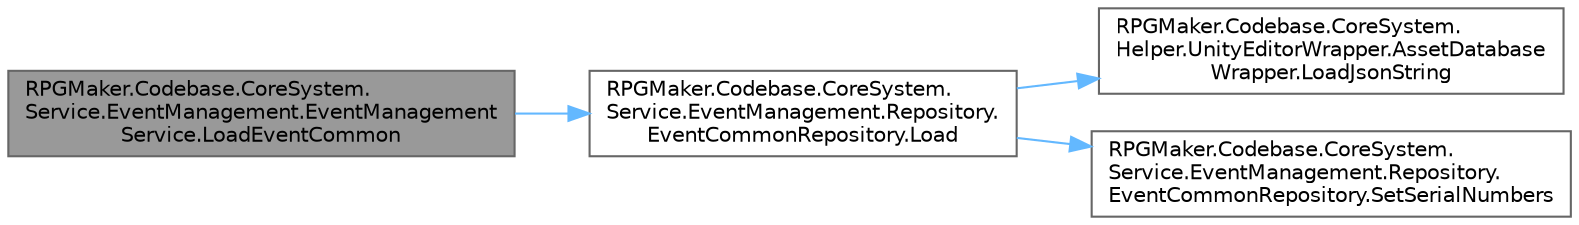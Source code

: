 digraph "RPGMaker.Codebase.CoreSystem.Service.EventManagement.EventManagementService.LoadEventCommon"
{
 // LATEX_PDF_SIZE
  bgcolor="transparent";
  edge [fontname=Helvetica,fontsize=10,labelfontname=Helvetica,labelfontsize=10];
  node [fontname=Helvetica,fontsize=10,shape=box,height=0.2,width=0.4];
  rankdir="LR";
  Node1 [id="Node000001",label="RPGMaker.Codebase.CoreSystem.\lService.EventManagement.EventManagement\lService.LoadEventCommon",height=0.2,width=0.4,color="gray40", fillcolor="grey60", style="filled", fontcolor="black",tooltip="😁 イベント共通読込"];
  Node1 -> Node2 [id="edge1_Node000001_Node000002",color="steelblue1",style="solid",tooltip=" "];
  Node2 [id="Node000002",label="RPGMaker.Codebase.CoreSystem.\lService.EventManagement.Repository.\lEventCommonRepository.Load",height=0.2,width=0.4,color="grey40", fillcolor="white", style="filled",URL="$d8/d23/class_r_p_g_maker_1_1_codebase_1_1_core_system_1_1_service_1_1_event_management_1_1_repository_1_1_event_common_repository.html#a2bf59fde3c5abbc68439597d156e4d45",tooltip="😁 読込"];
  Node2 -> Node3 [id="edge2_Node000002_Node000003",color="steelblue1",style="solid",tooltip=" "];
  Node3 [id="Node000003",label="RPGMaker.Codebase.CoreSystem.\lHelper.UnityEditorWrapper.AssetDatabase\lWrapper.LoadJsonString",height=0.2,width=0.4,color="grey40", fillcolor="white", style="filled",URL="$d9/d20/class_r_p_g_maker_1_1_codebase_1_1_core_system_1_1_helper_1_1_unity_editor_wrapper_1_1_asset_database_wrapper.html#ab1557b81ee60a7dc4f85349106fe4244",tooltip="😁 JSON文字列読込"];
  Node2 -> Node4 [id="edge3_Node000002_Node000004",color="steelblue1",style="solid",tooltip=" "];
  Node4 [id="Node000004",label="RPGMaker.Codebase.CoreSystem.\lService.EventManagement.Repository.\lEventCommonRepository.SetSerialNumbers",height=0.2,width=0.4,color="grey40", fillcolor="white", style="filled",URL="$d8/d23/class_r_p_g_maker_1_1_codebase_1_1_core_system_1_1_service_1_1_event_management_1_1_repository_1_1_event_common_repository.html#ac912f554fa76cd1a59a67803b0bd28cb",tooltip="連番設定"];
}
